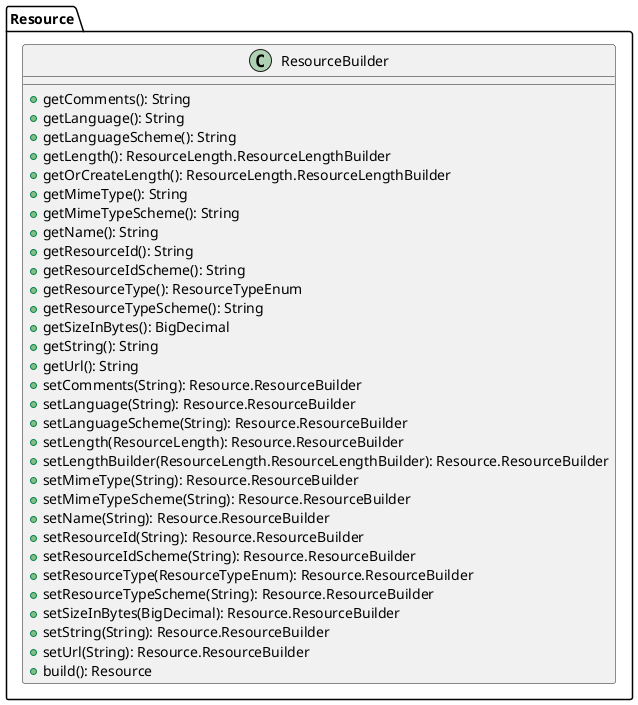 @startuml

    class Resource.ResourceBuilder [[Resource.ResourceBuilder.html]] {
        +getComments(): String
        +getLanguage(): String
        +getLanguageScheme(): String
        +getLength(): ResourceLength.ResourceLengthBuilder
        +getOrCreateLength(): ResourceLength.ResourceLengthBuilder
        +getMimeType(): String
        +getMimeTypeScheme(): String
        +getName(): String
        +getResourceId(): String
        +getResourceIdScheme(): String
        +getResourceType(): ResourceTypeEnum
        +getResourceTypeScheme(): String
        +getSizeInBytes(): BigDecimal
        +getString(): String
        +getUrl(): String
        +setComments(String): Resource.ResourceBuilder
        +setLanguage(String): Resource.ResourceBuilder
        +setLanguageScheme(String): Resource.ResourceBuilder
        +setLength(ResourceLength): Resource.ResourceBuilder
        +setLengthBuilder(ResourceLength.ResourceLengthBuilder): Resource.ResourceBuilder
        +setMimeType(String): Resource.ResourceBuilder
        +setMimeTypeScheme(String): Resource.ResourceBuilder
        +setName(String): Resource.ResourceBuilder
        +setResourceId(String): Resource.ResourceBuilder
        +setResourceIdScheme(String): Resource.ResourceBuilder
        +setResourceType(ResourceTypeEnum): Resource.ResourceBuilder
        +setResourceTypeScheme(String): Resource.ResourceBuilder
        +setSizeInBytes(BigDecimal): Resource.ResourceBuilder
        +setString(String): Resource.ResourceBuilder
        +setUrl(String): Resource.ResourceBuilder
        +build(): Resource
    }

@enduml
